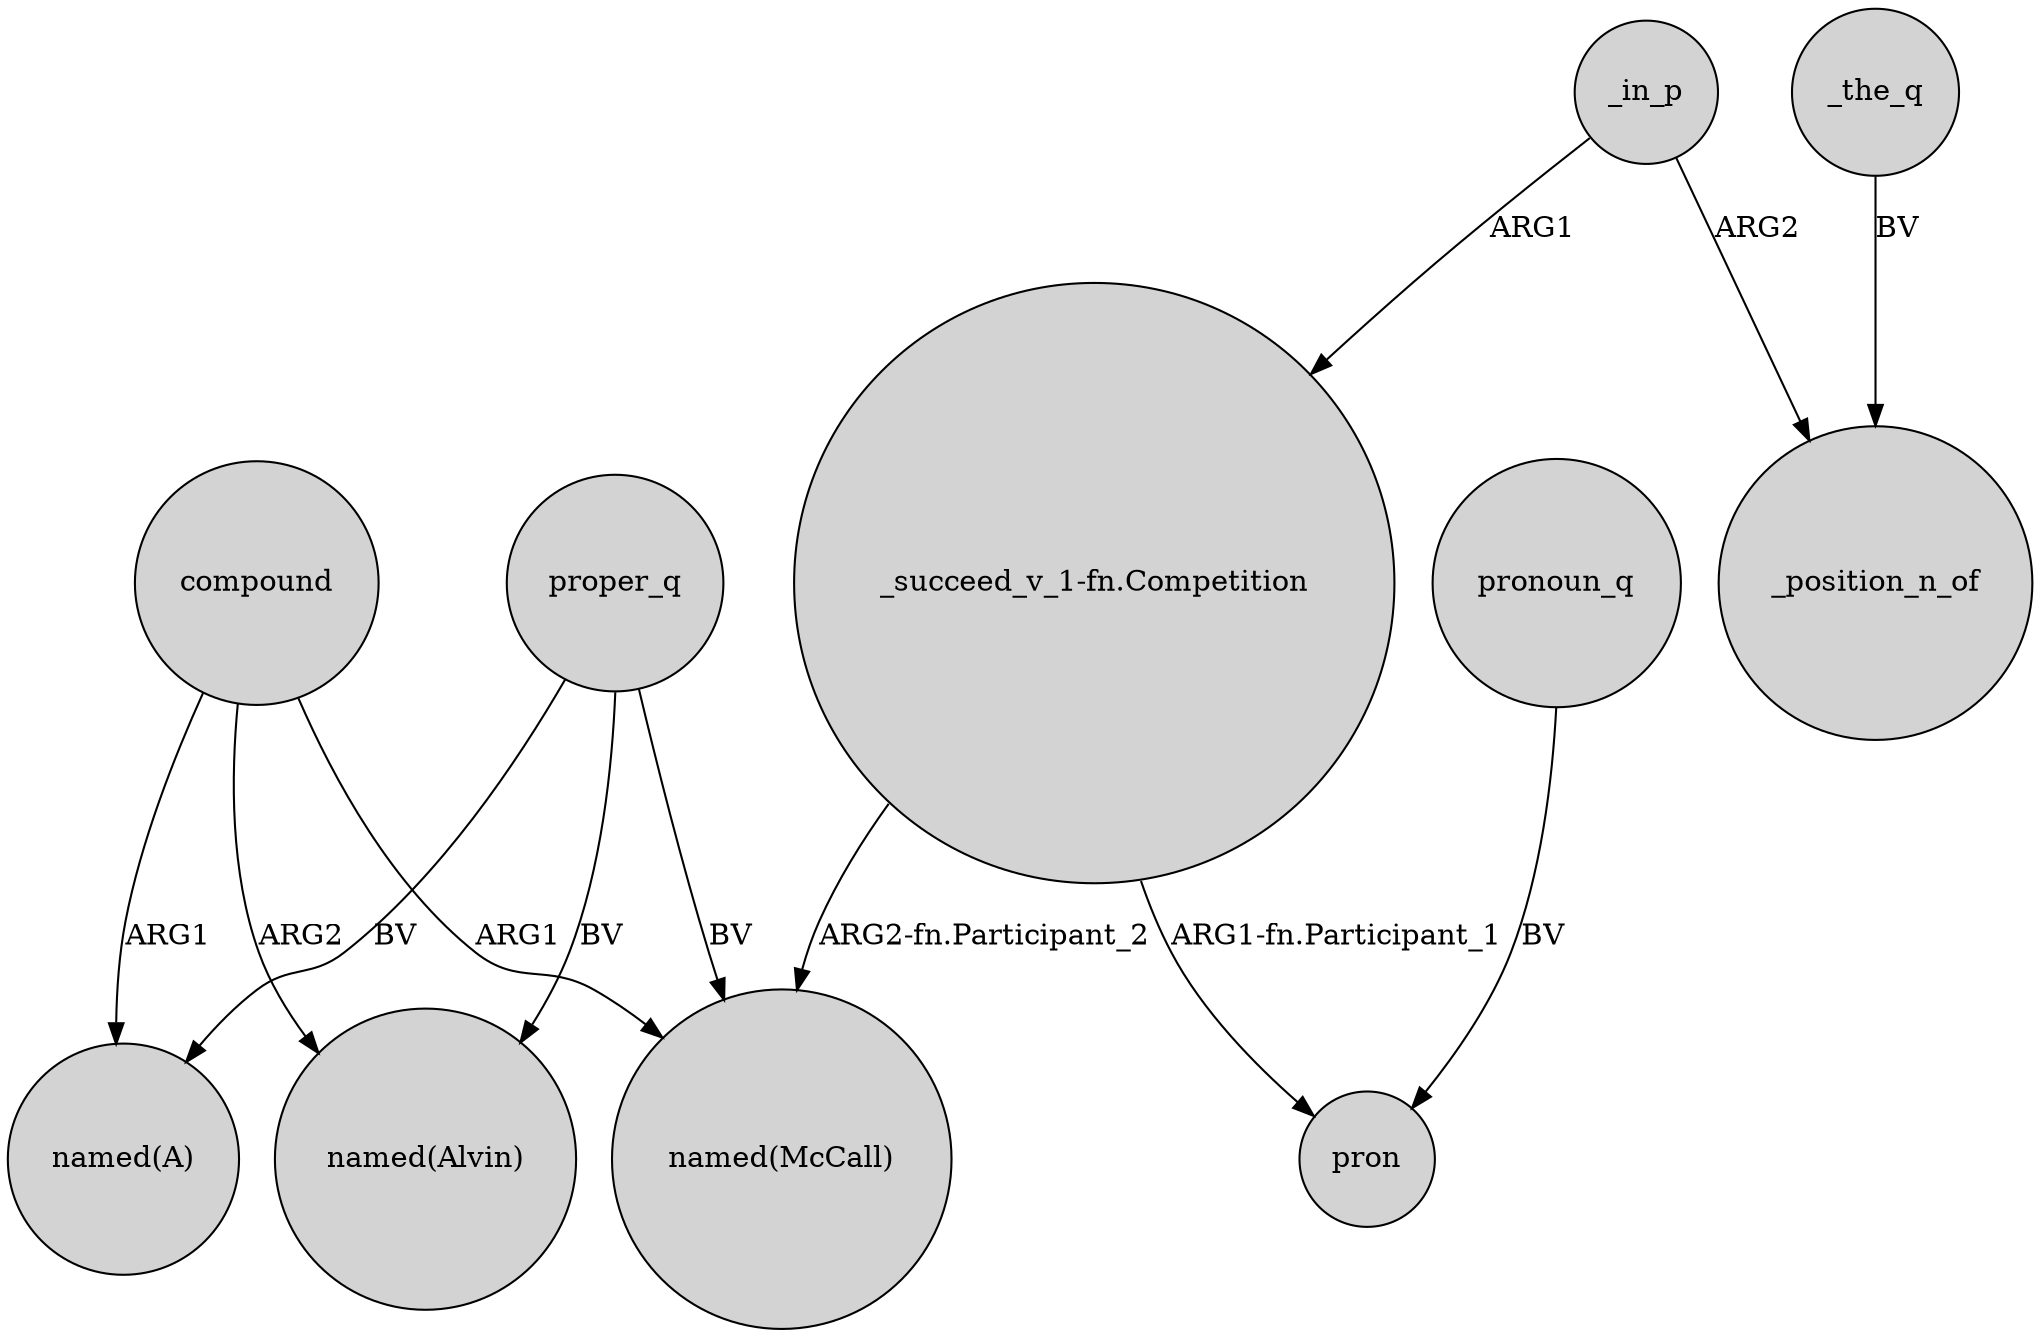 digraph {
	node [shape=circle style=filled]
	compound -> "named(A)" [label=ARG1]
	proper_q -> "named(A)" [label=BV]
	proper_q -> "named(Alvin)" [label=BV]
	_the_q -> _position_n_of [label=BV]
	compound -> "named(Alvin)" [label=ARG2]
	"_succeed_v_1-fn.Competition" -> "named(McCall)" [label="ARG2-fn.Participant_2"]
	proper_q -> "named(McCall)" [label=BV]
	_in_p -> "_succeed_v_1-fn.Competition" [label=ARG1]
	compound -> "named(McCall)" [label=ARG1]
	pronoun_q -> pron [label=BV]
	_in_p -> _position_n_of [label=ARG2]
	"_succeed_v_1-fn.Competition" -> pron [label="ARG1-fn.Participant_1"]
}
